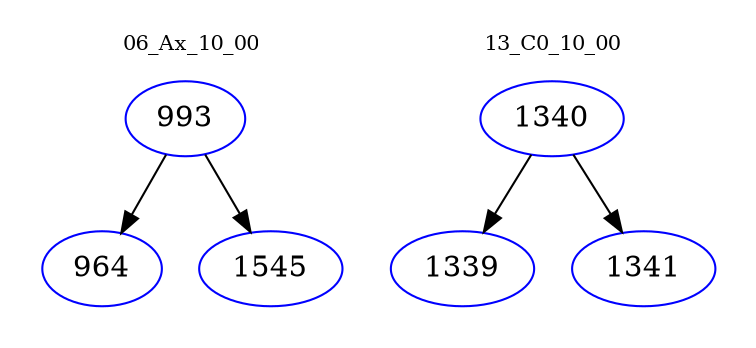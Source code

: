 digraph{
subgraph cluster_0 {
color = white
label = "06_Ax_10_00";
fontsize=10;
T0_993 [label="993", color="blue"]
T0_993 -> T0_964 [color="black"]
T0_964 [label="964", color="blue"]
T0_993 -> T0_1545 [color="black"]
T0_1545 [label="1545", color="blue"]
}
subgraph cluster_1 {
color = white
label = "13_C0_10_00";
fontsize=10;
T1_1340 [label="1340", color="blue"]
T1_1340 -> T1_1339 [color="black"]
T1_1339 [label="1339", color="blue"]
T1_1340 -> T1_1341 [color="black"]
T1_1341 [label="1341", color="blue"]
}
}
